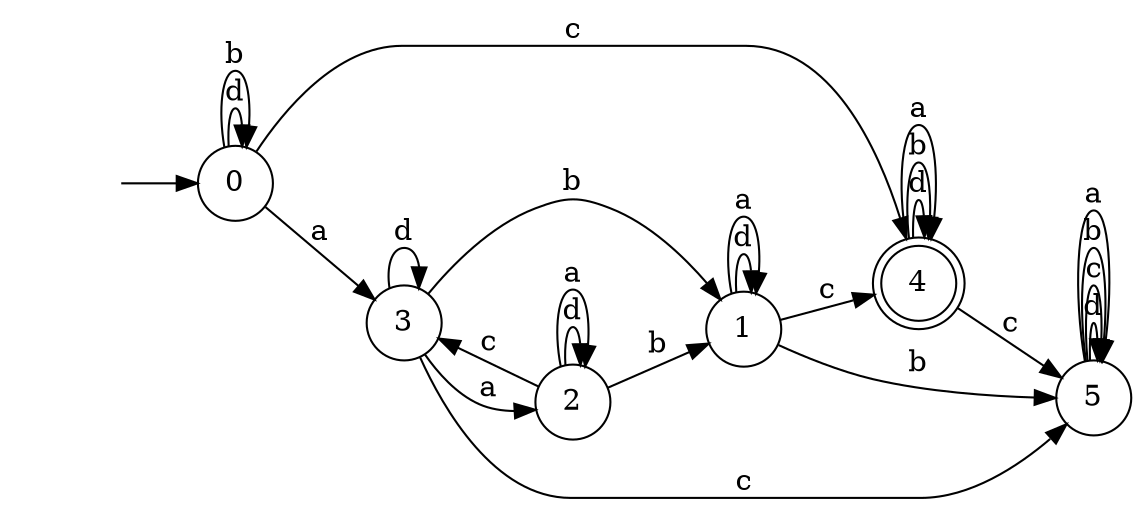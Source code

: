 digraph {
  rankdir=LR;
  0 [label="0", shape = circle];
  0 -> 0 [label="d"];
  0 -> 4 [label="c"];
  0 -> 0 [label="b"];
  0 -> 3 [label="a"];
  1 [label="1", shape = circle];
  1 -> 1 [label="d"];
  1 -> 4 [label="c"];
  1 -> 5 [label="b"];
  1 -> 1 [label="a"];
  2 [label="2", shape = circle];
  2 -> 2 [label="d"];
  2 -> 3 [label="c"];
  2 -> 1 [label="b"];
  2 -> 2 [label="a"];
  3 [label="3", shape = circle];
  3 -> 3 [label="d"];
  3 -> 5 [label="c"];
  3 -> 1 [label="b"];
  3 -> 2 [label="a"];
  4 [label="4", shape = doublecircle];
  4 -> 4 [label="d"];
  4 -> 5 [label="c"];
  4 -> 4 [label="b"];
  4 -> 4 [label="a"];
  5 [label="5", shape = circle];
  5 -> 5 [label="d"];
  5 -> 5 [label="c"];
  5 -> 5 [label="b"];
  5 -> 5 [label="a"];
  6 [label="", shape = plaintext];
  6 -> 0 [label=""];
}

